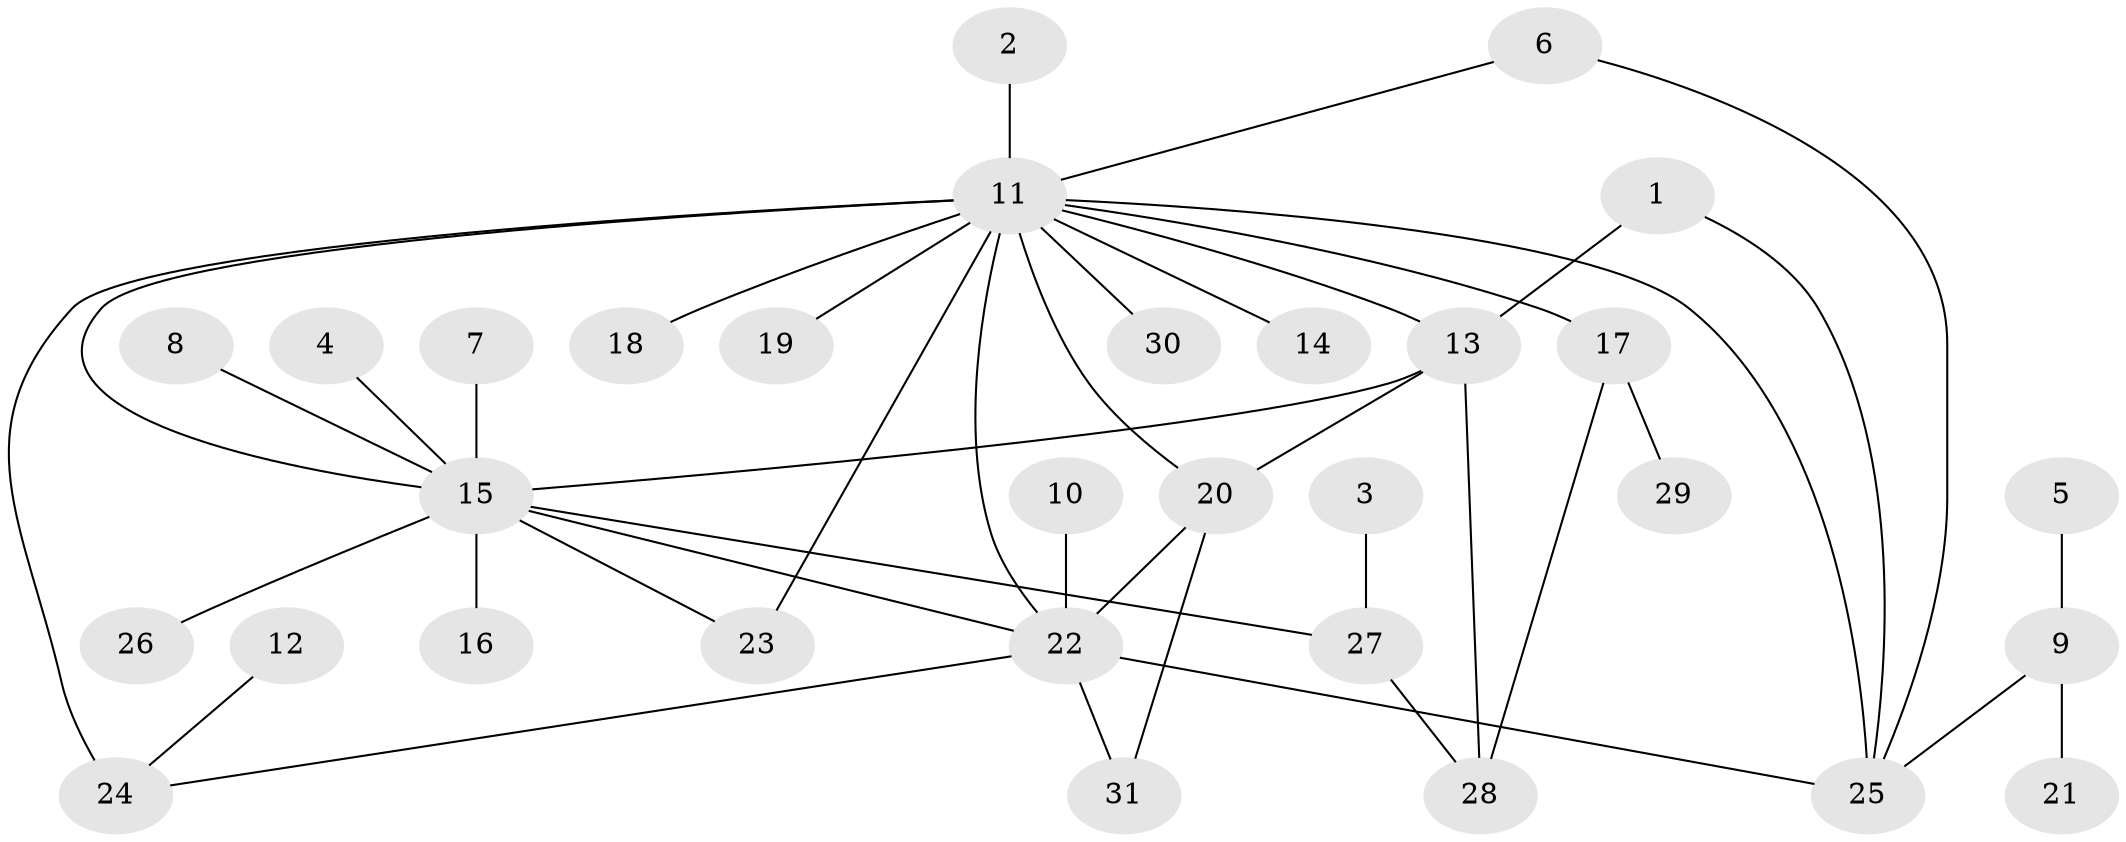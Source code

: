 // original degree distribution, {5: 0.06451612903225806, 9: 0.03225806451612903, 6: 0.03225806451612903, 13: 0.016129032258064516, 7: 0.016129032258064516, 4: 0.08064516129032258, 1: 0.5645161290322581, 2: 0.14516129032258066, 3: 0.04838709677419355}
// Generated by graph-tools (version 1.1) at 2025/49/03/09/25 03:49:46]
// undirected, 31 vertices, 42 edges
graph export_dot {
graph [start="1"]
  node [color=gray90,style=filled];
  1;
  2;
  3;
  4;
  5;
  6;
  7;
  8;
  9;
  10;
  11;
  12;
  13;
  14;
  15;
  16;
  17;
  18;
  19;
  20;
  21;
  22;
  23;
  24;
  25;
  26;
  27;
  28;
  29;
  30;
  31;
  1 -- 13 [weight=1.0];
  1 -- 25 [weight=1.0];
  2 -- 11 [weight=1.0];
  3 -- 27 [weight=1.0];
  4 -- 15 [weight=1.0];
  5 -- 9 [weight=1.0];
  6 -- 11 [weight=1.0];
  6 -- 25 [weight=1.0];
  7 -- 15 [weight=1.0];
  8 -- 15 [weight=1.0];
  9 -- 21 [weight=1.0];
  9 -- 25 [weight=1.0];
  10 -- 22 [weight=1.0];
  11 -- 13 [weight=1.0];
  11 -- 14 [weight=1.0];
  11 -- 15 [weight=1.0];
  11 -- 17 [weight=1.0];
  11 -- 18 [weight=1.0];
  11 -- 19 [weight=1.0];
  11 -- 20 [weight=1.0];
  11 -- 22 [weight=1.0];
  11 -- 23 [weight=1.0];
  11 -- 24 [weight=2.0];
  11 -- 25 [weight=1.0];
  11 -- 30 [weight=1.0];
  12 -- 24 [weight=1.0];
  13 -- 15 [weight=1.0];
  13 -- 20 [weight=1.0];
  13 -- 28 [weight=1.0];
  15 -- 16 [weight=1.0];
  15 -- 22 [weight=1.0];
  15 -- 23 [weight=1.0];
  15 -- 26 [weight=1.0];
  15 -- 27 [weight=1.0];
  17 -- 28 [weight=1.0];
  17 -- 29 [weight=1.0];
  20 -- 22 [weight=1.0];
  20 -- 31 [weight=1.0];
  22 -- 24 [weight=1.0];
  22 -- 25 [weight=1.0];
  22 -- 31 [weight=1.0];
  27 -- 28 [weight=1.0];
}
